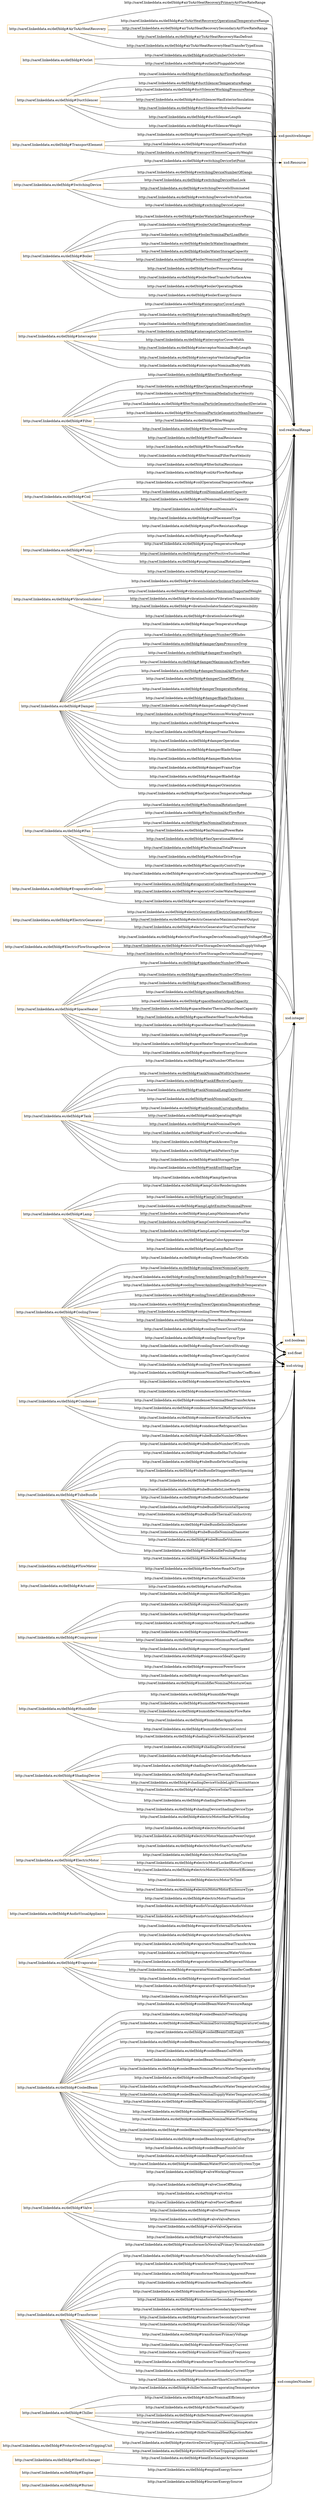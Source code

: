 digraph ar2dtool_diagram { 
rankdir=LR;
size="1501"
node [shape = rectangle, color="orange"]; "http://saref.linkeddata.es/def/bldg#Pump" "http://saref.linkeddata.es/def/bldg#AudioVisualAppliance" "http://saref.linkeddata.es/def/bldg#Tank" "http://saref.linkeddata.es/def/bldg#Lamp" "http://saref.linkeddata.es/def/bldg#Condenser" "http://saref.linkeddata.es/def/bldg#Actuator" "http://saref.linkeddata.es/def/bldg#Humidifier" "http://saref.linkeddata.es/def/bldg#ElectricFlowStorageDevice" "http://saref.linkeddata.es/def/bldg#AirToAirHeatRecovery" "http://saref.linkeddata.es/def/bldg#TubeBundle" "http://saref.linkeddata.es/def/bldg#HeatExchanger" "http://saref.linkeddata.es/def/bldg#Filter" "http://saref.linkeddata.es/def/bldg#Chiller" "http://saref.linkeddata.es/def/bldg#Evaporator" "http://saref.linkeddata.es/def/bldg#Outlet" "http://saref.linkeddata.es/def/bldg#Engine" "http://saref.linkeddata.es/def/bldg#Coil" "http://saref.linkeddata.es/def/bldg#Interceptor" "http://saref.linkeddata.es/def/bldg#ShadingDevice" "http://saref.linkeddata.es/def/bldg#SpaceHeater" "http://saref.linkeddata.es/def/bldg#ElectricMotor" "http://saref.linkeddata.es/def/bldg#Damper" "http://saref.linkeddata.es/def/bldg#Valve" "http://saref.linkeddata.es/def/bldg#CooledBeam" "http://saref.linkeddata.es/def/bldg#Burner" "http://saref.linkeddata.es/def/bldg#DuctSilencer" "http://saref.linkeddata.es/def/bldg#Transformer" "http://saref.linkeddata.es/def/bldg#CoolingTower" "http://saref.linkeddata.es/def/bldg#SwitchingDevice" "http://saref.linkeddata.es/def/bldg#VibrationIsolator" "http://saref.linkeddata.es/def/bldg#Compressor" "http://saref.linkeddata.es/def/bldg#FlowMeter" "http://saref.linkeddata.es/def/bldg#Boiler" "http://saref.linkeddata.es/def/bldg#Fan" "http://saref.linkeddata.es/def/bldg#EvaporativeCooler" "http://saref.linkeddata.es/def/bldg#ElectricGenerator" "http://saref.linkeddata.es/def/bldg#ProtectiveDeviceTrippingUnit" "http://saref.linkeddata.es/def/bldg#TransportElement" ; /*classes style*/
	"http://saref.linkeddata.es/def/bldg#SpaceHeater" -> "xsd:float" [ label = "http://saref.linkeddata.es/def/bldg#spaceHeaterThermalEfficiency" ];
	"http://saref.linkeddata.es/def/bldg#ElectricFlowStorageDevice" -> "xsd:realRealRange" [ label = "http://saref.linkeddata.es/def/bldg#electricFlowStorageDeviceNominalSupplyVoltageOffset" ];
	"http://saref.linkeddata.es/def/bldg#ElectricMotor" -> "xsd:string" [ label = "http://saref.linkeddata.es/def/bldg#electricMotorFrameSize" ];
	"http://saref.linkeddata.es/def/bldg#Tank" -> "xsd:float" [ label = "http://saref.linkeddata.es/def/bldg#tankEffectiveCapacity" ];
	"http://saref.linkeddata.es/def/bldg#SpaceHeater" -> "xsd:string" [ label = "http://saref.linkeddata.es/def/bldg#spaceHeaterHeatTransferDimension" ];
	"http://saref.linkeddata.es/def/bldg#Boiler" -> "xsd:float" [ label = "http://saref.linkeddata.es/def/bldg#boilerWaterStorageCapacity" ];
	"http://saref.linkeddata.es/def/bldg#Boiler" -> "xsd:float" [ label = "http://saref.linkeddata.es/def/bldg#boilerNominalEnergyConsumption" ];
	"http://saref.linkeddata.es/def/bldg#Filter" -> "xsd:float" [ label = "http://saref.linkeddata.es/def/bldg#filterNominalParticleGeometricStandardDeviation" ];
	"http://saref.linkeddata.es/def/bldg#HeatExchanger" -> "xsd:string" [ label = "http://saref.linkeddata.es/def/bldg#heatExchangerArrangement" ];
	"http://saref.linkeddata.es/def/bldg#ElectricFlowStorageDevice" -> "xsd:float" [ label = "http://saref.linkeddata.es/def/bldg#electricFlowStorageDeviceNominalFrequency" ];
	"http://saref.linkeddata.es/def/bldg#CooledBeam" -> "xsd:float" [ label = "http://saref.linkeddata.es/def/bldg#cooledBeamCoilLength" ];
	"http://saref.linkeddata.es/def/bldg#Evaporator" -> "xsd:float" [ label = "http://saref.linkeddata.es/def/bldg#evaporatorNominalHeatTransferCoefficient" ];
	"http://saref.linkeddata.es/def/bldg#SpaceHeater" -> "xsd:string" [ label = "http://saref.linkeddata.es/def/bldg#spaceHeaterPlacementType" ];
	"http://saref.linkeddata.es/def/bldg#Transformer" -> "xsd:float" [ label = "http://saref.linkeddata.es/def/bldg#transformerSecondaryFrequency" ];
	"http://saref.linkeddata.es/def/bldg#TubeBundle" -> "xsd:float" [ label = "http://saref.linkeddata.es/def/bldg#tubeBundleStaggeredRowSpacing" ];
	"http://saref.linkeddata.es/def/bldg#TubeBundle" -> "xsd:float" [ label = "http://saref.linkeddata.es/def/bldg#tubeBundleLength" ];
	"http://saref.linkeddata.es/def/bldg#Damper" -> "xsd:float" [ label = "http://saref.linkeddata.es/def/bldg#damperTemperatureRating" ];
	"http://saref.linkeddata.es/def/bldg#Compressor" -> "xsd:float" [ label = "http://saref.linkeddata.es/def/bldg#compressorCompressorSpeed" ];
	"http://saref.linkeddata.es/def/bldg#Evaporator" -> "xsd:float" [ label = "http://saref.linkeddata.es/def/bldg#evaporatorExternalSurfaceArea" ];
	"http://saref.linkeddata.es/def/bldg#Damper" -> "xsd:string" [ label = "http://saref.linkeddata.es/def/bldg#damperOperation" ];
	"http://saref.linkeddata.es/def/bldg#Humidifier" -> "xsd:string" [ label = "http://saref.linkeddata.es/def/bldg#humidifierInternalControl" ];
	"http://saref.linkeddata.es/def/bldg#Humidifier" -> "xsd:float" [ label = "http://saref.linkeddata.es/def/bldg#humidifierNominalAirFlowRate" ];
	"http://saref.linkeddata.es/def/bldg#CooledBeam" -> "xsd:float" [ label = "http://saref.linkeddata.es/def/bldg#cooledBeamNominalSorroundingTemperatureHeating" ];
	"http://saref.linkeddata.es/def/bldg#ShadingDevice" -> "xsd:boolean" [ label = "http://saref.linkeddata.es/def/bldg#shadingDeviceIsExternal" ];
	"http://saref.linkeddata.es/def/bldg#Tank" -> "xsd:float" [ label = "http://saref.linkeddata.es/def/bldg#tankNominalLengthOrDiameter" ];
	"http://saref.linkeddata.es/def/bldg#CooledBeam" -> "xsd:float" [ label = "http://saref.linkeddata.es/def/bldg#cooledBeamCoilWidth" ];
	"http://saref.linkeddata.es/def/bldg#Compressor" -> "xsd:float" [ label = "http://saref.linkeddata.es/def/bldg#compressorIdealCapacity" ];
	"http://saref.linkeddata.es/def/bldg#TubeBundle" -> "xsd:float" [ label = "http://saref.linkeddata.es/def/bldg#tubeBundleInLineRowSpacing" ];
	"http://saref.linkeddata.es/def/bldg#CoolingTower" -> "xsd:string" [ label = "http://saref.linkeddata.es/def/bldg#coolingTowerControlStrategy" ];
	"http://saref.linkeddata.es/def/bldg#CooledBeam" -> "xsd:string" [ label = "http://saref.linkeddata.es/def/bldg#cooledBeamFinishColor" ];
	"http://saref.linkeddata.es/def/bldg#Compressor" -> "xsd:float" [ label = "http://saref.linkeddata.es/def/bldg#compressorNominalCapacity" ];
	"http://saref.linkeddata.es/def/bldg#TubeBundle" -> "xsd:integer" [ label = "http://saref.linkeddata.es/def/bldg#tubeBundleNumberOfCircuits" ];
	"http://saref.linkeddata.es/def/bldg#Fan" -> "xsd:float" [ label = "http://saref.linkeddata.es/def/bldg#fanNominalStaticPressure" ];
	"http://saref.linkeddata.es/def/bldg#Coil" -> "xsd:realRealRange" [ label = "http://saref.linkeddata.es/def/bldg#coilAirFlowRateRange" ];
	"http://saref.linkeddata.es/def/bldg#ShadingDevice" -> "xsd:boolean" [ label = "http://saref.linkeddata.es/def/bldg#shadingDeviceMechanicalOperated" ];
	"http://saref.linkeddata.es/def/bldg#TubeBundle" -> "xsd:float" [ label = "http://saref.linkeddata.es/def/bldg#tubeBundleOutsideDiameter" ];
	"http://saref.linkeddata.es/def/bldg#ElectricFlowStorageDevice" -> "xsd:float" [ label = "http://saref.linkeddata.es/def/bldg#electricFlowStorageDeviceNominalSupplyVoltage" ];
	"http://saref.linkeddata.es/def/bldg#Damper" -> "xsd:float" [ label = "http://saref.linkeddata.es/def/bldg#damperBladeThickness" ];
	"http://saref.linkeddata.es/def/bldg#Lamp" -> "xsd:float" [ label = "http://saref.linkeddata.es/def/bldg#lampColorTempeature" ];
	"http://saref.linkeddata.es/def/bldg#DuctSilencer" -> "xsd:float" [ label = "http://saref.linkeddata.es/def/bldg#ductSilencerHydraulicDiameter" ];
	"http://saref.linkeddata.es/def/bldg#SpaceHeater" -> "xsd:float" [ label = "http://saref.linkeddata.es/def/bldg#spaceHeaterBodyMass" ];
	"http://saref.linkeddata.es/def/bldg#CooledBeam" -> "xsd:float" [ label = "http://saref.linkeddata.es/def/bldg#cooledBeamNominalHeatingCapacity" ];
	"http://saref.linkeddata.es/def/bldg#Damper" -> "xsd:float" [ label = "http://saref.linkeddata.es/def/bldg#damperLeakageFullyClosed" ];
	"http://saref.linkeddata.es/def/bldg#CooledBeam" -> "xsd:float" [ label = "http://saref.linkeddata.es/def/bldg#cooledBeamNominalReturnWaterTemperatureHeating" ];
	"http://saref.linkeddata.es/def/bldg#VibrationIsolator" -> "xsd:float" [ label = "http://saref.linkeddata.es/def/bldg#vibrationIsolatorMaximumSupportedWeight" ];
	"http://saref.linkeddata.es/def/bldg#Pump" -> "xsd:realRealRange" [ label = "http://saref.linkeddata.es/def/bldg#pumpTemperatureRange" ];
	"http://saref.linkeddata.es/def/bldg#Transformer" -> "xsd:float" [ label = "http://saref.linkeddata.es/def/bldg#transformerSecondaryApparentPower" ];
	"http://saref.linkeddata.es/def/bldg#ElectricMotor" -> "xsd:float" [ label = "http://saref.linkeddata.es/def/bldg#electricMotorLockedRotorCurrent" ];
	"http://saref.linkeddata.es/def/bldg#Engine" -> "xsd:string" [ label = "http://saref.linkeddata.es/def/bldg#engineEnergySource" ];
	"http://saref.linkeddata.es/def/bldg#ShadingDevice" -> "xsd:string" [ label = "http://saref.linkeddata.es/def/bldg#shadingDeviceShadingDeviceType" ];
	"http://saref.linkeddata.es/def/bldg#Coil" -> "xsd:float" [ label = "http://saref.linkeddata.es/def/bldg#coilNominalSensibleCapacity" ];
	"http://saref.linkeddata.es/def/bldg#ElectricMotor" -> "xsd:float" [ label = "http://saref.linkeddata.es/def/bldg#electricMotorElectricMotorEfficiency" ];
	"http://saref.linkeddata.es/def/bldg#CoolingTower" -> "xsd:string" [ label = "http://saref.linkeddata.es/def/bldg#coolingTowerCapacityControl" ];
	"http://saref.linkeddata.es/def/bldg#CoolingTower" -> "xsd:float" [ label = "http://saref.linkeddata.es/def/bldg#coolingTowerLiftElevationDifference" ];
	"http://saref.linkeddata.es/def/bldg#Tank" -> "xsd:float" [ label = "http://saref.linkeddata.es/def/bldg#tankNominalCapacity" ];
	"http://saref.linkeddata.es/def/bldg#Boiler" -> "xsd:float" [ label = "http://saref.linkeddata.es/def/bldg#boilerPressureRating" ];
	"http://saref.linkeddata.es/def/bldg#Tank" -> "xsd:float" [ label = "http://saref.linkeddata.es/def/bldg#tankSecondCurvatureRadius" ];
	"http://saref.linkeddata.es/def/bldg#CooledBeam" -> "xsd:float" [ label = "http://saref.linkeddata.es/def/bldg#cooledBeamNominalCoolingCapacity" ];
	"http://saref.linkeddata.es/def/bldg#CoolingTower" -> "xsd:float" [ label = "http://saref.linkeddata.es/def/bldg#coolingTowerOperationTemperatureRange" ];
	"http://saref.linkeddata.es/def/bldg#CooledBeam" -> "xsd:float" [ label = "http://saref.linkeddata.es/def/bldg#cooledBeamNominalReturnWaterTemperatureCooling" ];
	"http://saref.linkeddata.es/def/bldg#Transformer" -> "xsd:string" [ label = "http://saref.linkeddata.es/def/bldg#transformerSecondaryCurrentType" ];
	"http://saref.linkeddata.es/def/bldg#CoolingTower" -> "xsd:float" [ label = "http://saref.linkeddata.es/def/bldg#coolingTowerWaterRequirement" ];
	"http://saref.linkeddata.es/def/bldg#Pump" -> "xsd:realRealRange" [ label = "http://saref.linkeddata.es/def/bldg#pumpFlowResistanceRange" ];
	"http://saref.linkeddata.es/def/bldg#CooledBeam" -> "xsd:float" [ label = "http://saref.linkeddata.es/def/bldg#cooledBeamNominalSupplyWaterTemperatureCooling" ];
	"http://saref.linkeddata.es/def/bldg#Boiler" -> "xsd:string" [ label = "http://saref.linkeddata.es/def/bldg#boilerOperatingMode" ];
	"http://saref.linkeddata.es/def/bldg#Lamp" -> "xsd:realRealRange" [ label = "http://saref.linkeddata.es/def/bldg#lampSpectrum" ];
	"http://saref.linkeddata.es/def/bldg#Lamp" -> "xsd:float" [ label = "http://saref.linkeddata.es/def/bldg#lampLightEmitterNominalPower" ];
	"http://saref.linkeddata.es/def/bldg#Fan" -> "xsd:float" [ label = "http://saref.linkeddata.es/def/bldg#fanNominalPowerRate" ];
	"http://saref.linkeddata.es/def/bldg#Filter" -> "xsd:float" [ label = "http://saref.linkeddata.es/def/bldg#filterNominalParticleGeometricMeanDiameter" ];
	"http://saref.linkeddata.es/def/bldg#Transformer" -> "xsd:complexNumber" [ label = "http://saref.linkeddata.es/def/bldg#transformerShortCircuitVoltage" ];
	"http://saref.linkeddata.es/def/bldg#TubeBundle" -> "xsd:float" [ label = "http://saref.linkeddata.es/def/bldg#tubeBundleHorizontalSpacing" ];
	"http://saref.linkeddata.es/def/bldg#Filter" -> "xsd:realRealRange" [ label = "http://saref.linkeddata.es/def/bldg#filterFlowRateRange" ];
	"http://saref.linkeddata.es/def/bldg#Tank" -> "xsd:float" [ label = "http://saref.linkeddata.es/def/bldg#tankOperatingWight" ];
	"http://saref.linkeddata.es/def/bldg#Boiler" -> "xsd:boolean" [ label = "http://saref.linkeddata.es/def/bldg#boilerIsWaterStorageHeater" ];
	"http://saref.linkeddata.es/def/bldg#Transformer" -> "xsd:float" [ label = "http://saref.linkeddata.es/def/bldg#transformerSecondaryCurrent" ];
	"http://saref.linkeddata.es/def/bldg#Coil" -> "xsd:float" [ label = "http://saref.linkeddata.es/def/bldg#coilNominalUa" ];
	"http://saref.linkeddata.es/def/bldg#Condenser" -> "xsd:float" [ label = "http://saref.linkeddata.es/def/bldg#condenserInternalSurfaceArea" ];
	"http://saref.linkeddata.es/def/bldg#CooledBeam" -> "xsd:realRealRange" [ label = "http://saref.linkeddata.es/def/bldg#cooledBeamWaterPressureRange" ];
	"http://saref.linkeddata.es/def/bldg#Tank" -> "xsd:string" [ label = "http://saref.linkeddata.es/def/bldg#tankEndShapeType" ];
	"http://saref.linkeddata.es/def/bldg#Chiller" -> "xsd:float" [ label = "http://saref.linkeddata.es/def/bldg#chillerNominalEfficiency" ];
	"http://saref.linkeddata.es/def/bldg#Damper" -> "xsd:float" [ label = "http://saref.linkeddata.es/def/bldg#damperMaximumWorkingPressure" ];
	"http://saref.linkeddata.es/def/bldg#VibrationIsolator" -> "xsd:float" [ label = "http://saref.linkeddata.es/def/bldg#vibrationIsolatorIsolatorCompressibility" ];
	"http://saref.linkeddata.es/def/bldg#ElectricMotor" -> "xsd:float" [ label = "http://saref.linkeddata.es/def/bldg#electricMotorTeTime" ];
	"http://saref.linkeddata.es/def/bldg#Transformer" -> "xsd:float" [ label = "http://saref.linkeddata.es/def/bldg#transformerSecondaryVoltage" ];
	"http://saref.linkeddata.es/def/bldg#ElectricMotor" -> "xsd:float" [ label = "http://saref.linkeddata.es/def/bldg#electricMotorMaximumPowerOutput" ];
	"http://saref.linkeddata.es/def/bldg#Compressor" -> "xsd:float" [ label = "http://saref.linkeddata.es/def/bldg#compressorImpellerDiameter" ];
	"http://saref.linkeddata.es/def/bldg#TubeBundle" -> "xsd:float" [ label = "http://saref.linkeddata.es/def/bldg#tubeBundleThermalConductivity" ];
	"http://saref.linkeddata.es/def/bldg#Lamp" -> "xsd:float" [ label = "http://saref.linkeddata.es/def/bldg#lampLampMaintenanceFactor" ];
	"http://saref.linkeddata.es/def/bldg#CoolingTower" -> "xsd:float" [ label = "http://saref.linkeddata.es/def/bldg#coolingTowerBasinReserveVolume" ];
	"http://saref.linkeddata.es/def/bldg#TransportElement" -> "xsd:float" [ label = "http://saref.linkeddata.es/def/bldg#transportElementCapacityWeight" ];
	"http://saref.linkeddata.es/def/bldg#ElectricMotor" -> "xsd:boolean" [ label = "http://saref.linkeddata.es/def/bldg#electricMotorHasPartWinding" ];
	"http://saref.linkeddata.es/def/bldg#TubeBundle" -> "xsd:float" [ label = "http://saref.linkeddata.es/def/bldg#tubeBundleInsideDiameter" ];
	"http://saref.linkeddata.es/def/bldg#Fan" -> "xsd:string" [ label = "http://saref.linkeddata.es/def/bldg#fanMotorDriveType" ];
	"http://saref.linkeddata.es/def/bldg#Actuator" -> "xsd:string" [ label = "http://saref.linkeddata.es/def/bldg#actuatorFailPosition" ];
	"http://saref.linkeddata.es/def/bldg#SpaceHeater" -> "xsd:integer" [ label = "http://saref.linkeddata.es/def/bldg#spaceHeaterNumberOfPanels" ];
	"http://saref.linkeddata.es/def/bldg#Outlet" -> "xsd:boolean" [ label = "http://saref.linkeddata.es/def/bldg#outletIsPluggableOutlet" ];
	"http://saref.linkeddata.es/def/bldg#Filter" -> "xsd:float" [ label = "http://saref.linkeddata.es/def/bldg#filterWeight" ];
	"http://saref.linkeddata.es/def/bldg#CooledBeam" -> "xsd:string" [ label = "http://saref.linkeddata.es/def/bldg#cooledBeamPipeConnectionEnum" ];
	"http://saref.linkeddata.es/def/bldg#AirToAirHeatRecovery" -> "xsd:realRealRange" [ label = "http://saref.linkeddata.es/def/bldg#airToAirHeatRecoveryPrimaryAirFlowRateRange" ];
	"http://saref.linkeddata.es/def/bldg#Transformer" -> "xsd:float" [ label = "http://saref.linkeddata.es/def/bldg#transformerPrimaryVoltage" ];
	"http://saref.linkeddata.es/def/bldg#Interceptor" -> "xsd:float" [ label = "http://saref.linkeddata.es/def/bldg#interceptorNominalBodyDepth" ];
	"http://saref.linkeddata.es/def/bldg#Tank" -> "xsd:float" [ label = "http://saref.linkeddata.es/def/bldg#tankNominalDepth" ];
	"http://saref.linkeddata.es/def/bldg#Compressor" -> "xsd:boolean" [ label = "http://saref.linkeddata.es/def/bldg#compressorHasHotGasBypass" ];
	"http://saref.linkeddata.es/def/bldg#Damper" -> "xsd:realRealRange" [ label = "http://saref.linkeddata.es/def/bldg#damperTemperatureRange" ];
	"http://saref.linkeddata.es/def/bldg#ElectricMotor" -> "xsd:string" [ label = "http://saref.linkeddata.es/def/bldg#electricMotorMotorEnclosureType" ];
	"http://saref.linkeddata.es/def/bldg#Transformer" -> "xsd:float" [ label = "http://saref.linkeddata.es/def/bldg#transformerPrimaryCurrent" ];
	"http://saref.linkeddata.es/def/bldg#Fan" -> "xsd:string" [ label = "http://saref.linkeddata.es/def/bldg#fanCapacityControlType" ];
	"http://saref.linkeddata.es/def/bldg#Coil" -> "xsd:realRealRange" [ label = "http://saref.linkeddata.es/def/bldg#coilOperationalTemperatureRange" ];
	"http://saref.linkeddata.es/def/bldg#CooledBeam" -> "xsd:float" [ label = "http://saref.linkeddata.es/def/bldg#cooledBeamNominalSorroundingHumidityCooling" ];
	"http://saref.linkeddata.es/def/bldg#Lamp" -> "xsd:string" [ label = "http://saref.linkeddata.es/def/bldg#lampLampCompensationType" ];
	"http://saref.linkeddata.es/def/bldg#Humidifier" -> "xsd:float" [ label = "http://saref.linkeddata.es/def/bldg#humidifierNominalMoistureGain" ];
	"http://saref.linkeddata.es/def/bldg#Damper" -> "xsd:float" [ label = "http://saref.linkeddata.es/def/bldg#damperFaceArea" ];
	"http://saref.linkeddata.es/def/bldg#Transformer" -> "xsd:float" [ label = "http://saref.linkeddata.es/def/bldg#transformerPrimaryFrequency" ];
	"http://saref.linkeddata.es/def/bldg#Compressor" -> "xsd:float" [ label = "http://saref.linkeddata.es/def/bldg#compressorMaximumPartLoadRatio" ];
	"http://saref.linkeddata.es/def/bldg#Damper" -> "xsd:string" [ label = "http://saref.linkeddata.es/def/bldg#damperBladeShape" ];
	"http://saref.linkeddata.es/def/bldg#Chiller" -> "xsd:float" [ label = "http://saref.linkeddata.es/def/bldg#chillerNominalCapacity" ];
	"http://saref.linkeddata.es/def/bldg#CoolingTower" -> "xsd:string" [ label = "http://saref.linkeddata.es/def/bldg#coolingTowerFlowArrangement" ];
	"http://saref.linkeddata.es/def/bldg#Humidifier" -> "xsd:string" [ label = "http://saref.linkeddata.es/def/bldg#humidifierApplication" ];
	"http://saref.linkeddata.es/def/bldg#AudioVisualAppliance" -> "xsd:string" [ label = "http://saref.linkeddata.es/def/bldg#audioVisualApplianceMediaSource" ];
	"http://saref.linkeddata.es/def/bldg#Interceptor" -> "xsd:float" [ label = "http://saref.linkeddata.es/def/bldg#interceptorNominalBodyLength" ];
	"http://saref.linkeddata.es/def/bldg#Condenser" -> "xsd:float" [ label = "http://saref.linkeddata.es/def/bldg#condenserInternalWaterVolume" ];
	"http://saref.linkeddata.es/def/bldg#TransportElement" -> "xsd:boolean" [ label = "http://saref.linkeddata.es/def/bldg#transportElementFireExit" ];
	"http://saref.linkeddata.es/def/bldg#SpaceHeater" -> "xsd:float" [ label = "http://saref.linkeddata.es/def/bldg#spaceHeaterOutputCapacity" ];
	"http://saref.linkeddata.es/def/bldg#SwitchingDevice" -> "xsd:string" [ label = "http://saref.linkeddata.es/def/bldg#switchingDeviceLegend" ];
	"http://saref.linkeddata.es/def/bldg#Outlet" -> "xsd:integer" [ label = "http://saref.linkeddata.es/def/bldg#outletNumberOsSockets" ];
	"http://saref.linkeddata.es/def/bldg#Evaporator" -> "xsd:string" [ label = "http://saref.linkeddata.es/def/bldg#evaporatorRefrigerantClass" ];
	"http://saref.linkeddata.es/def/bldg#SpaceHeater" -> "xsd:string" [ label = "http://saref.linkeddata.es/def/bldg#spaceHeaterTemperatureClassification" ];
	"http://saref.linkeddata.es/def/bldg#ElectricGenerator" -> "xsd:float" [ label = "http://saref.linkeddata.es/def/bldg#electricGeneratorStartCurrentFactor" ];
	"http://saref.linkeddata.es/def/bldg#SwitchingDevice" -> "xsd:integer" [ label = "http://saref.linkeddata.es/def/bldg#switchingDeviceNumberOfGangs" ];
	"http://saref.linkeddata.es/def/bldg#Interceptor" -> "xsd:float" [ label = "http://saref.linkeddata.es/def/bldg#interceptorInletConnectionSize" ];
	"http://saref.linkeddata.es/def/bldg#Valve" -> "xsd:float" [ label = "http://saref.linkeddata.es/def/bldg#valveWorkingPressure" ];
	"http://saref.linkeddata.es/def/bldg#Damper" -> "xsd:float" [ label = "http://saref.linkeddata.es/def/bldg#damperFrameThickness" ];
	"http://saref.linkeddata.es/def/bldg#Interceptor" -> "xsd:float" [ label = "http://saref.linkeddata.es/def/bldg#interceptorOutletConnectionSize" ];
	"http://saref.linkeddata.es/def/bldg#ElectricGenerator" -> "xsd:float" [ label = "http://saref.linkeddata.es/def/bldg#electricGeneratorElectricGeneratorEfficiency" ];
	"http://saref.linkeddata.es/def/bldg#Interceptor" -> "xsd:float" [ label = "http://saref.linkeddata.es/def/bldg#interceptorCoverWidth" ];
	"http://saref.linkeddata.es/def/bldg#CoolingTower" -> "xsd:float" [ label = "http://saref.linkeddata.es/def/bldg#coolingTowerNominalCapcity" ];
	"http://saref.linkeddata.es/def/bldg#Valve" -> "xsd:float" [ label = "http://saref.linkeddata.es/def/bldg#valveCloseOffRating" ];
	"http://saref.linkeddata.es/def/bldg#DuctSilencer" -> "xsd:realRealRange" [ label = "http://saref.linkeddata.es/def/bldg#ductSilencerWorkingPressureRange" ];
	"http://saref.linkeddata.es/def/bldg#EvaporativeCooler" -> "xsd:float" [ label = "http://saref.linkeddata.es/def/bldg#evaporativeCoolerWaterRequirement" ];
	"http://saref.linkeddata.es/def/bldg#Lamp" -> "xsd:integer" [ label = "http://saref.linkeddata.es/def/bldg#lampColorRenderingIndex" ];
	"http://saref.linkeddata.es/def/bldg#Valve" -> "xsd:float" [ label = "http://saref.linkeddata.es/def/bldg#valveSize" ];
	"http://saref.linkeddata.es/def/bldg#CooledBeam" -> "xsd:string" [ label = "http://saref.linkeddata.es/def/bldg#cooledBeamWaterFlowControlSystemType" ];
	"http://saref.linkeddata.es/def/bldg#FlowMeter" -> "xsd:string" [ label = "http://saref.linkeddata.es/def/bldg#flowMeterReadOutType" ];
	"http://saref.linkeddata.es/def/bldg#Pump" -> "xsd:realRealRange" [ label = "http://saref.linkeddata.es/def/bldg#pumpFlowRateRange" ];
	"http://saref.linkeddata.es/def/bldg#Fan" -> "xsd:float" [ label = "http://saref.linkeddata.es/def/bldg#fanOperationalRiterial" ];
	"http://saref.linkeddata.es/def/bldg#SwitchingDevice" -> "xsd:boolean" [ label = "http://saref.linkeddata.es/def/bldg#switchingDeviceHasLock" ];
	"http://saref.linkeddata.es/def/bldg#Lamp" -> "xsd:string" [ label = "http://saref.linkeddata.es/def/bldg#lampColorAppearance" ];
	"http://saref.linkeddata.es/def/bldg#SwitchingDevice" -> "xsd:Resource" [ label = "http://saref.linkeddata.es/def/bldg#switchingDeviceSetPoint" ];
	"http://saref.linkeddata.es/def/bldg#CoolingTower" -> "xsd:string" [ label = "http://saref.linkeddata.es/def/bldg#coolingTowerCircuitType" ];
	"http://saref.linkeddata.es/def/bldg#ShadingDevice" -> "xsd:float" [ label = "http://saref.linkeddata.es/def/bldg#shadingDeviceSolarReflectance" ];
	"http://saref.linkeddata.es/def/bldg#Filter" -> "xsd:float" [ label = "http://saref.linkeddata.es/def/bldg#filterNominalPressureDrop" ];
	"http://saref.linkeddata.es/def/bldg#TubeBundle" -> "xsd:float" [ label = "http://saref.linkeddata.es/def/bldg#tubeBundleNominalDiameter" ];
	"http://saref.linkeddata.es/def/bldg#VibrationIsolator" -> "xsd:float" [ label = "http://saref.linkeddata.es/def/bldg#vibrationIsolatorVibrationTransmissibility" ];
	"http://saref.linkeddata.es/def/bldg#CoolingTower" -> "xsd:float" [ label = "http://saref.linkeddata.es/def/bldg#coolingTowerAmbientDesignDryBulbTemperature" ];
	"http://saref.linkeddata.es/def/bldg#DuctSilencer" -> "xsd:realRealRange" [ label = "http://saref.linkeddata.es/def/bldg#ductSilencerAirFlowRateRange" ];
	"http://saref.linkeddata.es/def/bldg#VibrationIsolator" -> "xsd:float" [ label = "http://saref.linkeddata.es/def/bldg#vibrationIsolatorHeight" ];
	"http://saref.linkeddata.es/def/bldg#Compressor" -> "xsd:float" [ label = "http://saref.linkeddata.es/def/bldg#compressorIdealShaftPower" ];
	"http://saref.linkeddata.es/def/bldg#CooledBeam" -> "xsd:boolean" [ label = "http://saref.linkeddata.es/def/bldg#cooledBeamIsFreeHanging" ];
	"http://saref.linkeddata.es/def/bldg#Interceptor" -> "xsd:float" [ label = "http://saref.linkeddata.es/def/bldg#interceptorNominalBodyWidth" ];
	"http://saref.linkeddata.es/def/bldg#Damper" -> "xsd:float" [ label = "http://saref.linkeddata.es/def/bldg#damperOpenPressureDrop" ];
	"http://saref.linkeddata.es/def/bldg#Pump" -> "xsd:float" [ label = "http://saref.linkeddata.es/def/bldg#pumpNomminalRotationSpeed" ];
	"http://saref.linkeddata.es/def/bldg#Tank" -> "xsd:integer" [ label = "http://saref.linkeddata.es/def/bldg#tankNumberOfSections" ];
	"http://saref.linkeddata.es/def/bldg#ProtectiveDeviceTrippingUnit" -> "xsd:string" [ label = "http://saref.linkeddata.es/def/bldg#protectiveDeviceTrippingUnitStandard" ];
	"http://saref.linkeddata.es/def/bldg#SpaceHeater" -> "xsd:float" [ label = "http://saref.linkeddata.es/def/bldg#spaceHeaterThermalMassHeatCapacity" ];
	"http://saref.linkeddata.es/def/bldg#Filter" -> "xsd:float" [ label = "http://saref.linkeddata.es/def/bldg#filterFinalResistance" ];
	"http://saref.linkeddata.es/def/bldg#Evaporator" -> "xsd:float" [ label = "http://saref.linkeddata.es/def/bldg#evaporatorInternalSurfaceArea" ];
	"http://saref.linkeddata.es/def/bldg#Tank" -> "xsd:string" [ label = "http://saref.linkeddata.es/def/bldg#tankAccessType" ];
	"http://saref.linkeddata.es/def/bldg#SpaceHeater" -> "xsd:string" [ label = "http://saref.linkeddata.es/def/bldg#spaceHeaterEnergySource" ];
	"http://saref.linkeddata.es/def/bldg#Valve" -> "xsd:float" [ label = "http://saref.linkeddata.es/def/bldg#valveFlowCoefficient" ];
	"http://saref.linkeddata.es/def/bldg#Damper" -> "xsd:float" [ label = "http://saref.linkeddata.es/def/bldg#damperFrameDepth" ];
	"http://saref.linkeddata.es/def/bldg#Valve" -> "xsd:string" [ label = "http://saref.linkeddata.es/def/bldg#valveValveMechanism" ];
	"http://saref.linkeddata.es/def/bldg#AirToAirHeatRecovery" -> "xsd:string" [ label = "http://saref.linkeddata.es/def/bldg#airToAirHeatRecoveryHeatTransferTypeEnum" ];
	"http://saref.linkeddata.es/def/bldg#FlowMeter" -> "xsd:boolean" [ label = "http://saref.linkeddata.es/def/bldg#flowMeterRemoteReading" ];
	"http://saref.linkeddata.es/def/bldg#Damper" -> "xsd:string" [ label = "http://saref.linkeddata.es/def/bldg#damperBladeAction" ];
	"http://saref.linkeddata.es/def/bldg#Chiller" -> "xsd:float" [ label = "http://saref.linkeddata.es/def/bldg#chillerNominalPowerConsumption" ];
	"http://saref.linkeddata.es/def/bldg#EvaporativeCooler" -> "xsd:float" [ label = "http://saref.linkeddata.es/def/bldg#evaporativeCoolerHeatExchangeArea" ];
	"http://saref.linkeddata.es/def/bldg#Compressor" -> "xsd:string" [ label = "http://saref.linkeddata.es/def/bldg#compressorRefrigerantClass" ];
	"http://saref.linkeddata.es/def/bldg#ShadingDevice" -> "xsd:float" [ label = "http://saref.linkeddata.es/def/bldg#shadingDeviceVisibleLightReflectance" ];
	"http://saref.linkeddata.es/def/bldg#Transformer" -> "xsd:boolean" [ label = "http://saref.linkeddata.es/def/bldg#transformerIsNeutralPrimaryTerminalAvailable" ];
	"http://saref.linkeddata.es/def/bldg#Lamp" -> "xsd:string" [ label = "http://saref.linkeddata.es/def/bldg#lampLampBallastType" ];
	"http://saref.linkeddata.es/def/bldg#Interceptor" -> "xsd:float" [ label = "http://saref.linkeddata.es/def/bldg#interceptorCoverLength" ];
	"http://saref.linkeddata.es/def/bldg#Boiler" -> "xsd:string" [ label = "http://saref.linkeddata.es/def/bldg#boilerEnergySource" ];
	"http://saref.linkeddata.es/def/bldg#Condenser" -> "xsd:float" [ label = "http://saref.linkeddata.es/def/bldg#condenserNominalHeatTransferArea" ];
	"http://saref.linkeddata.es/def/bldg#Filter" -> "xsd:float" [ label = "http://saref.linkeddata.es/def/bldg#filterNominalFlowRate" ];
	"http://saref.linkeddata.es/def/bldg#Pump" -> "xsd:float" [ label = "http://saref.linkeddata.es/def/bldg#pumpConnectionSize" ];
	"http://saref.linkeddata.es/def/bldg#VibrationIsolator" -> "xsd:float" [ label = "http://saref.linkeddata.es/def/bldg#vibrationIsolatorIsolatorStaticDeflection" ];
	"http://saref.linkeddata.es/def/bldg#ShadingDevice" -> "xsd:float" [ label = "http://saref.linkeddata.es/def/bldg#shadingDeviceThermalTransmittance" ];
	"http://saref.linkeddata.es/def/bldg#TubeBundle" -> "xsd:float" [ label = "http://saref.linkeddata.es/def/bldg#tubeBundleVolumen" ];
	"http://saref.linkeddata.es/def/bldg#SpaceHeater" -> "xsd:integer" [ label = "http://saref.linkeddata.es/def/bldg#spaceHeaterNumberOfSections" ];
	"http://saref.linkeddata.es/def/bldg#Chiller" -> "xsd:float" [ label = "http://saref.linkeddata.es/def/bldg#chillerNominalCondensingTemperature" ];
	"http://saref.linkeddata.es/def/bldg#TubeBundle" -> "xsd:float" [ label = "http://saref.linkeddata.es/def/bldg#tubeBundleFoulingFactor" ];
	"http://saref.linkeddata.es/def/bldg#Tank" -> "xsd:float" [ label = "http://saref.linkeddata.es/def/bldg#tankFirstCurvatureRadius" ];
	"http://saref.linkeddata.es/def/bldg#CooledBeam" -> "xsd:string" [ label = "http://saref.linkeddata.es/def/bldg#cooledBeamIntegratedLightingType" ];
	"http://saref.linkeddata.es/def/bldg#ProtectiveDeviceTrippingUnit" -> "xsd:float" [ label = "http://saref.linkeddata.es/def/bldg#protectiveDeviceTrippingUnitLimitingTerminalSize" ];
	"http://saref.linkeddata.es/def/bldg#Boiler" -> "xsd:float" [ label = "http://saref.linkeddata.es/def/bldg#boilerHeatTransferSurfaceArea" ];
	"http://saref.linkeddata.es/def/bldg#Compressor" -> "xsd:float" [ label = "http://saref.linkeddata.es/def/bldg#compressorMinimunPartLoadRatio" ];
	"http://saref.linkeddata.es/def/bldg#AirToAirHeatRecovery" -> "xsd:realRealRange" [ label = "http://saref.linkeddata.es/def/bldg#airToAirHeatRecoveryOperationalTemperatureRange" ];
	"http://saref.linkeddata.es/def/bldg#Evaporator" -> "xsd:string" [ label = "http://saref.linkeddata.es/def/bldg#evaporatorEvaporationCoolant" ];
	"http://saref.linkeddata.es/def/bldg#CoolingTower" -> "xsd:float" [ label = "http://saref.linkeddata.es/def/bldg#coolingTowerAmbientDesignWetBulbTemperature" ];
	"http://saref.linkeddata.es/def/bldg#Fan" -> "xsd:realRealRange" [ label = "http://saref.linkeddata.es/def/bldg#fanOperationTemperatureRange" ];
	"http://saref.linkeddata.es/def/bldg#Evaporator" -> "xsd:float" [ label = "http://saref.linkeddata.es/def/bldg#evaporatorNominalHeatTransferArea" ];
	"http://saref.linkeddata.es/def/bldg#Filter" -> "xsd:float" [ label = "http://saref.linkeddata.es/def/bldg#filterNominalFilterFaceVelocity" ];
	"http://saref.linkeddata.es/def/bldg#Valve" -> "xsd:string" [ label = "http://saref.linkeddata.es/def/bldg#valveValvePattern" ];
	"http://saref.linkeddata.es/def/bldg#Damper" -> "xsd:integer" [ label = "http://saref.linkeddata.es/def/bldg#damperNumberOfBlades" ];
	"http://saref.linkeddata.es/def/bldg#DuctSilencer" -> "xsd:boolean" [ label = "http://saref.linkeddata.es/def/bldg#ductSilencerHasExteriorInsulation" ];
	"http://saref.linkeddata.es/def/bldg#EvaporativeCooler" -> "xsd:string" [ label = "http://saref.linkeddata.es/def/bldg#evaporativeCoolerFlowArrangement" ];
	"http://saref.linkeddata.es/def/bldg#CoolingTower" -> "xsd:string" [ label = "http://saref.linkeddata.es/def/bldg#coolingTowerSprayType" ];
	"http://saref.linkeddata.es/def/bldg#Coil" -> "xsd:float" [ label = "http://saref.linkeddata.es/def/bldg#coilNominalLatentCapacity" ];
	"http://saref.linkeddata.es/def/bldg#DuctSilencer" -> "xsd:float" [ label = "http://saref.linkeddata.es/def/bldg#ductSilencerLength" ];
	"http://saref.linkeddata.es/def/bldg#EvaporativeCooler" -> "xsd:realRealRange" [ label = "http://saref.linkeddata.es/def/bldg#evaporativeCoolerOperationalTemperatureRange" ];
	"http://saref.linkeddata.es/def/bldg#Damper" -> "xsd:float" [ label = "http://saref.linkeddata.es/def/bldg#damperMaximumAirFlowRate" ];
	"http://saref.linkeddata.es/def/bldg#Coil" -> "xsd:string" [ label = "http://saref.linkeddata.es/def/bldg#coilPlacementType" ];
	"http://saref.linkeddata.es/def/bldg#DuctSilencer" -> "xsd:float" [ label = "http://saref.linkeddata.es/def/bldg#ductSilencerWeight" ];
	"http://saref.linkeddata.es/def/bldg#TransportElement" -> "xsd:positiveInteger" [ label = "http://saref.linkeddata.es/def/bldg#transportElementCapacityPeople" ];
	"http://saref.linkeddata.es/def/bldg#Compressor" -> "xsd:string" [ label = "http://saref.linkeddata.es/def/bldg#compressorPowerSource" ];
	"http://saref.linkeddata.es/def/bldg#Tank" -> "xsd:float" [ label = "http://saref.linkeddata.es/def/bldg#tankNominalWidthOrDiameter" ];
	"http://saref.linkeddata.es/def/bldg#Condenser" -> "xsd:float" [ label = "http://saref.linkeddata.es/def/bldg#condenserInternalRefrigerantVolume" ];
	"http://saref.linkeddata.es/def/bldg#SwitchingDevice" -> "xsd:string" [ label = "http://saref.linkeddata.es/def/bldg#switchingDeviceSwitchFunction" ];
	"http://saref.linkeddata.es/def/bldg#TubeBundle" -> "xsd:float" [ label = "http://saref.linkeddata.es/def/bldg#tubeBundleVerticalSpacing" ];
	"http://saref.linkeddata.es/def/bldg#Humidifier" -> "xsd:float" [ label = "http://saref.linkeddata.es/def/bldg#humidifierWeight" ];
	"http://saref.linkeddata.es/def/bldg#ShadingDevice" -> "xsd:string" [ label = "http://saref.linkeddata.es/def/bldg#shadingDeviceRoughness" ];
	"http://saref.linkeddata.es/def/bldg#Evaporator" -> "xsd:string" [ label = "http://saref.linkeddata.es/def/bldg#evaporatorEvaporationMediumType" ];
	"http://saref.linkeddata.es/def/bldg#TubeBundle" -> "xsd:boolean" [ label = "http://saref.linkeddata.es/def/bldg#tubeBundleHasTurbulator" ];
	"http://saref.linkeddata.es/def/bldg#Actuator" -> "xsd:boolean" [ label = "http://saref.linkeddata.es/def/bldg#actuatorManualOverride" ];
	"http://saref.linkeddata.es/def/bldg#AirToAirHeatRecovery" -> "xsd:realRealRange" [ label = "http://saref.linkeddata.es/def/bldg#airToAirHeatRecoverySecondaryAirFlowRateRange" ];
	"http://saref.linkeddata.es/def/bldg#DuctSilencer" -> "xsd:realRealRange" [ label = "http://saref.linkeddata.es/def/bldg#ductSilencerTemperatureRange" ];
	"http://saref.linkeddata.es/def/bldg#Boiler" -> "xsd:realRealRange" [ label = "http://saref.linkeddata.es/def/bldg#boilerNominalPartLoadRatio" ];
	"http://saref.linkeddata.es/def/bldg#Filter" -> "xsd:float" [ label = "http://saref.linkeddata.es/def/bldg#filterInitialResistance" ];
	"http://saref.linkeddata.es/def/bldg#ElectricMotor" -> "xsd:float" [ label = "http://saref.linkeddata.es/def/bldg#electricMotorStartCurrentFactor" ];
	"http://saref.linkeddata.es/def/bldg#Tank" -> "xsd:string" [ label = "http://saref.linkeddata.es/def/bldg#tankPatternType" ];
	"http://saref.linkeddata.es/def/bldg#TubeBundle" -> "xsd:integer" [ label = "http://saref.linkeddata.es/def/bldg#tubeBundleNumberOfRows" ];
	"http://saref.linkeddata.es/def/bldg#Boiler" -> "xsd:realRealRange" [ label = "http://saref.linkeddata.es/def/bldg#boilerWaterInletTemperatureRange" ];
	"http://saref.linkeddata.es/def/bldg#Burner" -> "xsd:string" [ label = "http://saref.linkeddata.es/def/bldg#burnerEnergySource" ];
	"http://saref.linkeddata.es/def/bldg#ElectricGenerator" -> "xsd:float" [ label = "http://saref.linkeddata.es/def/bldg#electricGeneratorMaximumPowerOutput" ];
	"http://saref.linkeddata.es/def/bldg#Damper" -> "xsd:string" [ label = "http://saref.linkeddata.es/def/bldg#damperFrameType" ];
	"http://saref.linkeddata.es/def/bldg#Filter" -> "xsd:float" [ label = "http://saref.linkeddata.es/def/bldg#filterNominalMediaSurfaceVelocity" ];
	"http://saref.linkeddata.es/def/bldg#Transformer" -> "xsd:boolean" [ label = "http://saref.linkeddata.es/def/bldg#transformerIsNeutralSecondaryTerminalAvailable" ];
	"http://saref.linkeddata.es/def/bldg#SwitchingDevice" -> "xsd:boolean" [ label = "http://saref.linkeddata.es/def/bldg#switchingDeviceIsIlluminated" ];
	"http://saref.linkeddata.es/def/bldg#ElectricMotor" -> "xsd:boolean" [ label = "http://saref.linkeddata.es/def/bldg#electricMotorIsGuarded" ];
	"http://saref.linkeddata.es/def/bldg#Chiller" -> "xsd:float" [ label = "http://saref.linkeddata.es/def/bldg#chillerNominalHeatRejectionRate" ];
	"http://saref.linkeddata.es/def/bldg#Fan" -> "xsd:float" [ label = "http://saref.linkeddata.es/def/bldg#fanNominalTotalPressure" ];
	"http://saref.linkeddata.es/def/bldg#Transformer" -> "xsd:float" [ label = "http://saref.linkeddata.es/def/bldg#transformerPrimaryApparentPower" ];
	"http://saref.linkeddata.es/def/bldg#Transformer" -> "xsd:float" [ label = "http://saref.linkeddata.es/def/bldg#transformerMaximumApparentPower" ];
	"http://saref.linkeddata.es/def/bldg#Transformer" -> "xsd:string" [ label = "http://saref.linkeddata.es/def/bldg#transformerTransformerVectorGroup" ];
	"http://saref.linkeddata.es/def/bldg#Chiller" -> "xsd:float" [ label = "http://saref.linkeddata.es/def/bldg#chillerNominalEvaporatingTemmperature" ];
	"http://saref.linkeddata.es/def/bldg#Damper" -> "xsd:string" [ label = "http://saref.linkeddata.es/def/bldg#damperBladeEdge" ];
	"http://saref.linkeddata.es/def/bldg#Humidifier" -> "xsd:float" [ label = "http://saref.linkeddata.es/def/bldg#humidifierWaterRequirement" ];
	"http://saref.linkeddata.es/def/bldg#CoolingTower" -> "xsd:integer" [ label = "http://saref.linkeddata.es/def/bldg#coolingTowerNumberOfCells" ];
	"http://saref.linkeddata.es/def/bldg#ElectricMotor" -> "xsd:float" [ label = "http://saref.linkeddata.es/def/bldg#electricMotorStartingTime" ];
	"http://saref.linkeddata.es/def/bldg#CooledBeam" -> "xsd:float" [ label = "http://saref.linkeddata.es/def/bldg#cooledBeamNominalWaterFlowCooling" ];
	"http://saref.linkeddata.es/def/bldg#Fan" -> "xsd:float" [ label = "http://saref.linkeddata.es/def/bldg#fanNominalRotationSpeed" ];
	"http://saref.linkeddata.es/def/bldg#Fan" -> "xsd:float" [ label = "http://saref.linkeddata.es/def/bldg#fanNominalAirFlowRate" ];
	"http://saref.linkeddata.es/def/bldg#CooledBeam" -> "xsd:float" [ label = "http://saref.linkeddata.es/def/bldg#cooledBeamNominalWaterFlowHeating" ];
	"http://saref.linkeddata.es/def/bldg#ShadingDevice" -> "xsd:float" [ label = "http://saref.linkeddata.es/def/bldg#shadingDeviceVisibleLightTransmittance" ];
	"http://saref.linkeddata.es/def/bldg#CooledBeam" -> "xsd:float" [ label = "http://saref.linkeddata.es/def/bldg#cooledBeamNominalSupplyWaterTemperatureHeating" ];
	"http://saref.linkeddata.es/def/bldg#AudioVisualAppliance" -> "xsd:float" [ label = "http://saref.linkeddata.es/def/bldg#audioVisualApplianceAudioVolume" ];
	"http://saref.linkeddata.es/def/bldg#AirToAirHeatRecovery" -> "xsd:boolean" [ label = "http://saref.linkeddata.es/def/bldg#airToAirHeatRecoveryHasDefrost" ];
	"http://saref.linkeddata.es/def/bldg#Condenser" -> "xsd:string" [ label = "http://saref.linkeddata.es/def/bldg#condenserRefrigerantClass" ];
	"http://saref.linkeddata.es/def/bldg#Lamp" -> "xsd:float" [ label = "http://saref.linkeddata.es/def/bldg#lampContributedLuminousFlux" ];
	"http://saref.linkeddata.es/def/bldg#Damper" -> "xsd:float" [ label = "http://saref.linkeddata.es/def/bldg#damperNominalAirFlowRate" ];
	"http://saref.linkeddata.es/def/bldg#Interceptor" -> "xsd:float" [ label = "http://saref.linkeddata.es/def/bldg#interceptorVentilatingPipeSize" ];
	"http://saref.linkeddata.es/def/bldg#Pump" -> "xsd:float" [ label = "http://saref.linkeddata.es/def/bldg#pumpNetPositiveSuctionHead" ];
	"http://saref.linkeddata.es/def/bldg#Damper" -> "xsd:string" [ label = "http://saref.linkeddata.es/def/bldg#damperOrientation" ];
	"http://saref.linkeddata.es/def/bldg#Condenser" -> "xsd:float" [ label = "http://saref.linkeddata.es/def/bldg#condenserExternalSurfaceArea" ];
	"http://saref.linkeddata.es/def/bldg#Transformer" -> "xsd:float" [ label = "http://saref.linkeddata.es/def/bldg#transformerRealImpedanceRatio" ];
	"http://saref.linkeddata.es/def/bldg#CooledBeam" -> "xsd:float" [ label = "http://saref.linkeddata.es/def/bldg#cooledBeamNominalSorroundingTemperatureCooling" ];
	"http://saref.linkeddata.es/def/bldg#Valve" -> "xsd:string" [ label = "http://saref.linkeddata.es/def/bldg#valveValveOperation" ];
	"http://saref.linkeddata.es/def/bldg#Transformer" -> "xsd:float" [ label = "http://saref.linkeddata.es/def/bldg#transformerImaginaryImpedanceRatio" ];
	"http://saref.linkeddata.es/def/bldg#Evaporator" -> "xsd:float" [ label = "http://saref.linkeddata.es/def/bldg#evaporatorInternalWaterVolume" ];
	"http://saref.linkeddata.es/def/bldg#Filter" -> "xsd:realRealRange" [ label = "http://saref.linkeddata.es/def/bldg#filterOperationTemperatureRange" ];
	"http://saref.linkeddata.es/def/bldg#Damper" -> "xsd:float" [ label = "http://saref.linkeddata.es/def/bldg#damperCloseOffRating" ];
	"http://saref.linkeddata.es/def/bldg#Boiler" -> "xsd:realRealRange" [ label = "http://saref.linkeddata.es/def/bldg#boilerOutletTemperatureRange" ];
	"http://saref.linkeddata.es/def/bldg#SpaceHeater" -> "xsd:string" [ label = "http://saref.linkeddata.es/def/bldg#spaceHeaterHeatTransferMedium" ];
	"http://saref.linkeddata.es/def/bldg#ShadingDevice" -> "xsd:float" [ label = "http://saref.linkeddata.es/def/bldg#shadingDeviceSolarTransmittance" ];
	"http://saref.linkeddata.es/def/bldg#Tank" -> "xsd:string" [ label = "http://saref.linkeddata.es/def/bldg#tankStorageType" ];
	"http://saref.linkeddata.es/def/bldg#Valve" -> "xsd:float" [ label = "http://saref.linkeddata.es/def/bldg#valveTestPressure" ];
	"http://saref.linkeddata.es/def/bldg#Condenser" -> "xsd:float" [ label = "http://saref.linkeddata.es/def/bldg#condenserNominalHeatTransferCoefficient" ];
	"http://saref.linkeddata.es/def/bldg#Evaporator" -> "xsd:float" [ label = "http://saref.linkeddata.es/def/bldg#evaporatorInternalRefrigerantVolume" ];

}
